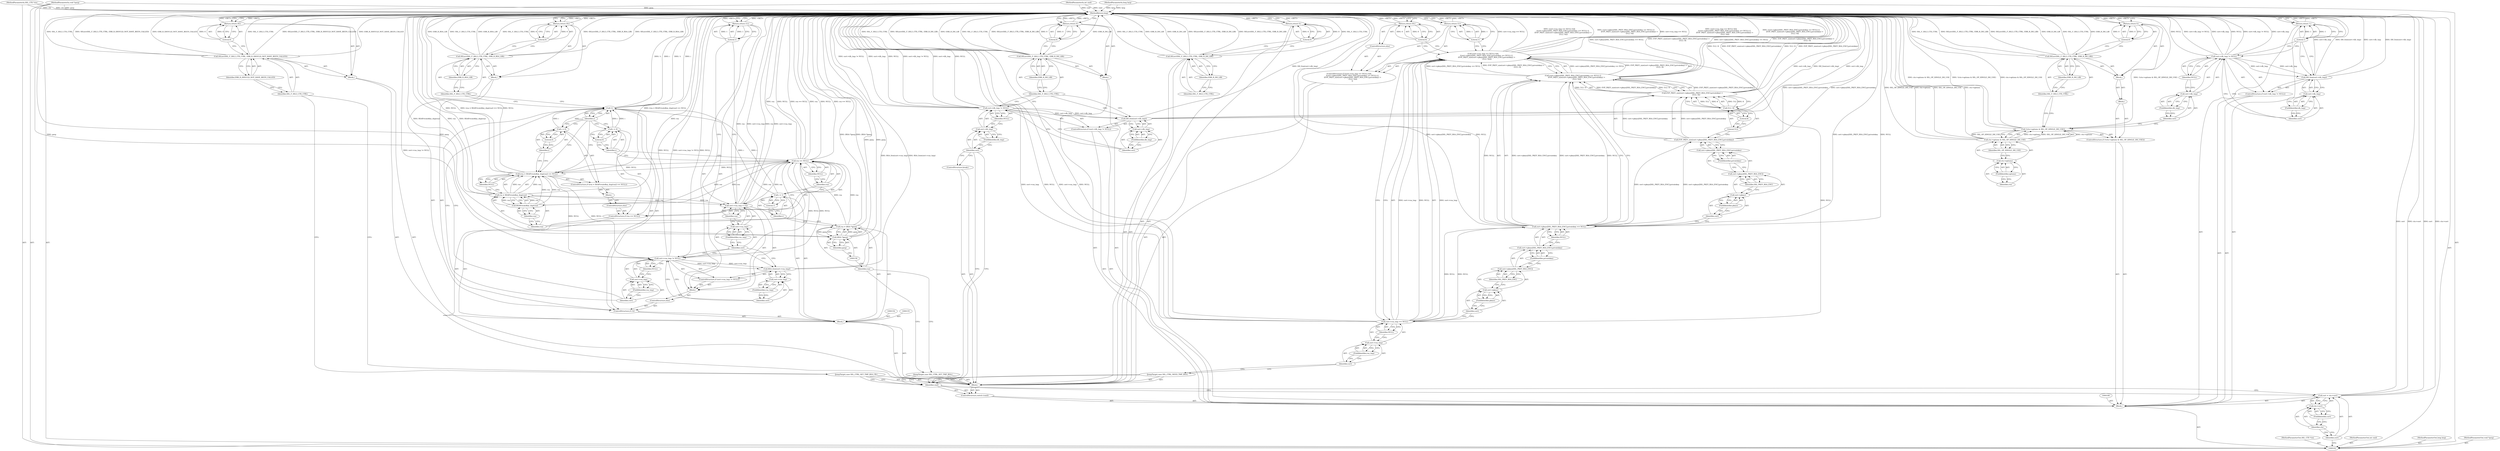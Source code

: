digraph "0_openssl_c5b831f21d0d29d1e517d139d9d101763f60c9a2_0" {
"1000266" [label="(MethodReturn,long)"];
"1000103" [label="(MethodParameterIn,SSL_CTX *ctx)"];
"1000361" [label="(MethodParameterOut,SSL_CTX *ctx)"];
"1000104" [label="(MethodParameterIn,int cmd)"];
"1000362" [label="(MethodParameterOut,int cmd)"];
"1000105" [label="(MethodParameterIn,long larg)"];
"1000363" [label="(MethodParameterOut,long larg)"];
"1000106" [label="(MethodParameterIn,void *parg)"];
"1000364" [label="(MethodParameterOut,void *parg)"];
"1000119" [label="(Call,(cert->rsa_tmp == NULL) &&\n            ((cert->pkeys[SSL_PKEY_RSA_ENC].privatekey == NULL) ||\n             (EVP_PKEY_size(cert->pkeys[SSL_PKEY_RSA_ENC].privatekey) >\n              (512 / 8))))"];
"1000120" [label="(Call,cert->rsa_tmp == NULL)"];
"1000121" [label="(Call,cert->rsa_tmp)"];
"1000122" [label="(Identifier,cert)"];
"1000123" [label="(FieldIdentifier,rsa_tmp)"];
"1000124" [label="(Identifier,NULL)"];
"1000118" [label="(ControlStructure,if ((cert->rsa_tmp == NULL) &&\n            ((cert->pkeys[SSL_PKEY_RSA_ENC].privatekey == NULL) ||\n             (EVP_PKEY_size(cert->pkeys[SSL_PKEY_RSA_ENC].privatekey) >\n              (512 / 8)))\n            ))"];
"1000125" [label="(Call,(cert->pkeys[SSL_PKEY_RSA_ENC].privatekey == NULL) ||\n             (EVP_PKEY_size(cert->pkeys[SSL_PKEY_RSA_ENC].privatekey) >\n              (512 / 8)))"];
"1000126" [label="(Call,cert->pkeys[SSL_PKEY_RSA_ENC].privatekey == NULL)"];
"1000127" [label="(Call,cert->pkeys[SSL_PKEY_RSA_ENC].privatekey)"];
"1000128" [label="(Call,cert->pkeys[SSL_PKEY_RSA_ENC])"];
"1000129" [label="(Call,cert->pkeys)"];
"1000130" [label="(Identifier,cert)"];
"1000131" [label="(FieldIdentifier,pkeys)"];
"1000132" [label="(Identifier,SSL_PKEY_RSA_ENC)"];
"1000133" [label="(FieldIdentifier,privatekey)"];
"1000134" [label="(Identifier,NULL)"];
"1000135" [label="(Call,EVP_PKEY_size(cert->pkeys[SSL_PKEY_RSA_ENC].privatekey) >\n              (512 / 8))"];
"1000136" [label="(Call,EVP_PKEY_size(cert->pkeys[SSL_PKEY_RSA_ENC].privatekey))"];
"1000137" [label="(Call,cert->pkeys[SSL_PKEY_RSA_ENC].privatekey)"];
"1000138" [label="(Call,cert->pkeys[SSL_PKEY_RSA_ENC])"];
"1000139" [label="(Call,cert->pkeys)"];
"1000140" [label="(Identifier,cert)"];
"1000141" [label="(FieldIdentifier,pkeys)"];
"1000142" [label="(Identifier,SSL_PKEY_RSA_ENC)"];
"1000143" [label="(FieldIdentifier,privatekey)"];
"1000144" [label="(Call,512 / 8)"];
"1000145" [label="(Literal,512)"];
"1000146" [label="(Literal,8)"];
"1000147" [label="(Return,return (1);)"];
"1000148" [label="(Literal,1)"];
"1000149" [label="(ControlStructure,else)"];
"1000150" [label="(Return,return (0);)"];
"1000151" [label="(Literal,0)"];
"1000152" [label="(JumpTarget,case SSL_CTRL_SET_TMP_RSA:)"];
"1000107" [label="(Block,)"];
"1000153" [label="(Block,)"];
"1000156" [label="(Call,rsa = (RSA *)parg)"];
"1000157" [label="(Identifier,rsa)"];
"1000158" [label="(Call,(RSA *)parg)"];
"1000160" [label="(Identifier,parg)"];
"1000161" [label="(Call,i = 1)"];
"1000162" [label="(Identifier,i)"];
"1000163" [label="(Literal,1)"];
"1000164" [label="(ControlStructure,if (rsa == NULL))"];
"1000165" [label="(Call,rsa == NULL)"];
"1000166" [label="(Identifier,rsa)"];
"1000167" [label="(Identifier,NULL)"];
"1000168" [label="(Call,i = 0)"];
"1000169" [label="(Identifier,i)"];
"1000170" [label="(Literal,0)"];
"1000171" [label="(ControlStructure,else)"];
"1000172" [label="(Block,)"];
"1000173" [label="(ControlStructure,if ((rsa = RSAPrivateKey_dup(rsa)) == NULL))"];
"1000174" [label="(Call,(rsa = RSAPrivateKey_dup(rsa)) == NULL)"];
"1000175" [label="(Call,rsa = RSAPrivateKey_dup(rsa))"];
"1000176" [label="(Identifier,rsa)"];
"1000177" [label="(Call,RSAPrivateKey_dup(rsa))"];
"1000178" [label="(Identifier,rsa)"];
"1000179" [label="(Identifier,NULL)"];
"1000180" [label="(Call,i = 0)"];
"1000181" [label="(Identifier,i)"];
"1000182" [label="(Literal,0)"];
"1000183" [label="(ControlStructure,if (!i))"];
"1000184" [label="(Call,!i)"];
"1000185" [label="(Identifier,i)"];
"1000186" [label="(Block,)"];
"1000187" [label="(Call,SSLerr(SSL_F_SSL3_CTX_CTRL, ERR_R_RSA_LIB))"];
"1000188" [label="(Identifier,SSL_F_SSL3_CTX_CTRL)"];
"1000189" [label="(Identifier,ERR_R_RSA_LIB)"];
"1000190" [label="(Return,return (0);)"];
"1000191" [label="(Literal,0)"];
"1000192" [label="(ControlStructure,else)"];
"1000193" [label="(Block,)"];
"1000194" [label="(ControlStructure,if (cert->rsa_tmp != NULL))"];
"1000195" [label="(Call,cert->rsa_tmp != NULL)"];
"1000196" [label="(Call,cert->rsa_tmp)"];
"1000197" [label="(Identifier,cert)"];
"1000198" [label="(FieldIdentifier,rsa_tmp)"];
"1000199" [label="(Identifier,NULL)"];
"1000200" [label="(Call,RSA_free(cert->rsa_tmp))"];
"1000201" [label="(Call,cert->rsa_tmp)"];
"1000202" [label="(Identifier,cert)"];
"1000203" [label="(FieldIdentifier,rsa_tmp)"];
"1000204" [label="(Call,cert->rsa_tmp = rsa)"];
"1000205" [label="(Call,cert->rsa_tmp)"];
"1000206" [label="(Identifier,cert)"];
"1000207" [label="(FieldIdentifier,rsa_tmp)"];
"1000208" [label="(Identifier,rsa)"];
"1000209" [label="(Return,return (1);)"];
"1000210" [label="(Literal,1)"];
"1000211" [label="(JumpTarget,case SSL_CTRL_SET_TMP_RSA_CB:)"];
"1000212" [label="(Block,)"];
"1000213" [label="(Call,SSLerr(SSL_F_SSL3_CTX_CTRL, ERR_R_SHOULD_NOT_HAVE_BEEN_CALLED))"];
"1000214" [label="(Identifier,SSL_F_SSL3_CTX_CTRL)"];
"1000215" [label="(Identifier,ERR_R_SHOULD_NOT_HAVE_BEEN_CALLED)"];
"1000216" [label="(Return,return (0);)"];
"1000217" [label="(Literal,0)"];
"1000218" [label="(ControlStructure,break;)"];
"1000111" [label="(Call,ctx->cert)"];
"1000112" [label="(Identifier,ctx)"];
"1000113" [label="(FieldIdentifier,cert)"];
"1000109" [label="(Call,cert = ctx->cert)"];
"1000110" [label="(Identifier,cert)"];
"1000219" [label="(Call,SSLerr(SSL_F_SSL3_CTX_CTRL, ERR_R_DH_LIB))"];
"1000220" [label="(Identifier,SSL_F_SSL3_CTX_CTRL)"];
"1000221" [label="(Identifier,ERR_R_DH_LIB)"];
"1000222" [label="(Return,return 0;)"];
"1000223" [label="(Literal,0)"];
"1000224" [label="(ControlStructure,if (cert->dh_tmp != NULL))"];
"1000225" [label="(Call,cert->dh_tmp != NULL)"];
"1000226" [label="(Call,cert->dh_tmp)"];
"1000227" [label="(Identifier,cert)"];
"1000228" [label="(FieldIdentifier,dh_tmp)"];
"1000229" [label="(Identifier,NULL)"];
"1000230" [label="(Call,DH_free(cert->dh_tmp))"];
"1000231" [label="(Call,cert->dh_tmp)"];
"1000232" [label="(Identifier,cert)"];
"1000233" [label="(FieldIdentifier,dh_tmp)"];
"1000234" [label="(Block,)"];
"1000235" [label="(Call,SSLerr(SSL_F_SSL3_CTX_CTRL, ERR_R_DH_LIB))"];
"1000236" [label="(Identifier,SSL_F_SSL3_CTX_CTRL)"];
"1000237" [label="(Identifier,ERR_R_DH_LIB)"];
"1000238" [label="(Return,return 0;)"];
"1000239" [label="(Literal,0)"];
"1000240" [label="(ControlStructure,if (!(ctx->options & SSL_OP_SINGLE_DH_USE)))"];
"1000241" [label="(Call,!(ctx->options & SSL_OP_SINGLE_DH_USE))"];
"1000242" [label="(Call,ctx->options & SSL_OP_SINGLE_DH_USE)"];
"1000243" [label="(Call,ctx->options)"];
"1000244" [label="(Identifier,ctx)"];
"1000245" [label="(FieldIdentifier,options)"];
"1000246" [label="(Identifier,SSL_OP_SINGLE_DH_USE)"];
"1000247" [label="(Block,)"];
"1000248" [label="(Block,)"];
"1000249" [label="(Call,SSLerr(SSL_F_SSL3_CTX_CTRL, ERR_R_DH_LIB))"];
"1000250" [label="(Identifier,SSL_F_SSL3_CTX_CTRL)"];
"1000251" [label="(Identifier,ERR_R_DH_LIB)"];
"1000252" [label="(Return,return 0;)"];
"1000253" [label="(Literal,0)"];
"1000254" [label="(ControlStructure,if (cert->dh_tmp != NULL))"];
"1000255" [label="(Call,cert->dh_tmp != NULL)"];
"1000256" [label="(Call,cert->dh_tmp)"];
"1000257" [label="(Identifier,cert)"];
"1000258" [label="(FieldIdentifier,dh_tmp)"];
"1000259" [label="(Identifier,NULL)"];
"1000260" [label="(Call,DH_free(cert->dh_tmp))"];
"1000261" [label="(Call,cert->dh_tmp)"];
"1000262" [label="(Identifier,cert)"];
"1000263" [label="(FieldIdentifier,dh_tmp)"];
"1000115" [label="(Identifier,cmd)"];
"1000116" [label="(Block,)"];
"1000114" [label="(ControlStructure,switch (cmd))"];
"1000264" [label="(Return,return 1;)"];
"1000265" [label="(Literal,1)"];
"1000117" [label="(JumpTarget,case SSL_CTRL_NEED_TMP_RSA:)"];
"1000266" -> "1000102"  [label="AST: "];
"1000266" -> "1000147"  [label="CFG: "];
"1000266" -> "1000150"  [label="CFG: "];
"1000266" -> "1000190"  [label="CFG: "];
"1000266" -> "1000209"  [label="CFG: "];
"1000266" -> "1000216"  [label="CFG: "];
"1000266" -> "1000222"  [label="CFG: "];
"1000266" -> "1000238"  [label="CFG: "];
"1000266" -> "1000252"  [label="CFG: "];
"1000266" -> "1000264"  [label="CFG: "];
"1000147" -> "1000266"  [label="DDG: <RET>"];
"1000238" -> "1000266"  [label="DDG: <RET>"];
"1000264" -> "1000266"  [label="DDG: <RET>"];
"1000252" -> "1000266"  [label="DDG: <RET>"];
"1000216" -> "1000266"  [label="DDG: <RET>"];
"1000235" -> "1000266"  [label="DDG: ERR_R_DH_LIB"];
"1000235" -> "1000266"  [label="DDG: SSL_F_SSL3_CTX_CTRL"];
"1000235" -> "1000266"  [label="DDG: SSLerr(SSL_F_SSL3_CTX_CTRL, ERR_R_DH_LIB)"];
"1000184" -> "1000266"  [label="DDG: i"];
"1000184" -> "1000266"  [label="DDG: !i"];
"1000200" -> "1000266"  [label="DDG: RSA_free(cert->rsa_tmp)"];
"1000126" -> "1000266"  [label="DDG: cert->pkeys[SSL_PKEY_RSA_ENC].privatekey"];
"1000126" -> "1000266"  [label="DDG: NULL"];
"1000230" -> "1000266"  [label="DDG: cert->dh_tmp"];
"1000230" -> "1000266"  [label="DDG: DH_free(cert->dh_tmp)"];
"1000195" -> "1000266"  [label="DDG: NULL"];
"1000195" -> "1000266"  [label="DDG: cert->rsa_tmp != NULL"];
"1000255" -> "1000266"  [label="DDG: NULL"];
"1000255" -> "1000266"  [label="DDG: cert->dh_tmp != NULL"];
"1000255" -> "1000266"  [label="DDG: cert->dh_tmp"];
"1000187" -> "1000266"  [label="DDG: SSL_F_SSL3_CTX_CTRL"];
"1000187" -> "1000266"  [label="DDG: SSLerr(SSL_F_SSL3_CTX_CTRL, ERR_R_RSA_LIB)"];
"1000187" -> "1000266"  [label="DDG: ERR_R_RSA_LIB"];
"1000260" -> "1000266"  [label="DDG: DH_free(cert->dh_tmp)"];
"1000260" -> "1000266"  [label="DDG: cert->dh_tmp"];
"1000125" -> "1000266"  [label="DDG: cert->pkeys[SSL_PKEY_RSA_ENC].privatekey == NULL"];
"1000125" -> "1000266"  [label="DDG: EVP_PKEY_size(cert->pkeys[SSL_PKEY_RSA_ENC].privatekey) >\n              (512 / 8)"];
"1000225" -> "1000266"  [label="DDG: cert->dh_tmp != NULL"];
"1000225" -> "1000266"  [label="DDG: cert->dh_tmp"];
"1000225" -> "1000266"  [label="DDG: NULL"];
"1000219" -> "1000266"  [label="DDG: ERR_R_DH_LIB"];
"1000219" -> "1000266"  [label="DDG: SSLerr(SSL_F_SSL3_CTX_CTRL, ERR_R_DH_LIB)"];
"1000219" -> "1000266"  [label="DDG: SSL_F_SSL3_CTX_CTRL"];
"1000249" -> "1000266"  [label="DDG: ERR_R_DH_LIB"];
"1000249" -> "1000266"  [label="DDG: SSL_F_SSL3_CTX_CTRL"];
"1000249" -> "1000266"  [label="DDG: SSLerr(SSL_F_SSL3_CTX_CTRL, ERR_R_DH_LIB)"];
"1000119" -> "1000266"  [label="DDG: (cert->pkeys[SSL_PKEY_RSA_ENC].privatekey == NULL) ||\n             (EVP_PKEY_size(cert->pkeys[SSL_PKEY_RSA_ENC].privatekey) >\n              (512 / 8))"];
"1000119" -> "1000266"  [label="DDG: cert->rsa_tmp == NULL"];
"1000119" -> "1000266"  [label="DDG: (cert->rsa_tmp == NULL) &&\n            ((cert->pkeys[SSL_PKEY_RSA_ENC].privatekey == NULL) ||\n             (EVP_PKEY_size(cert->pkeys[SSL_PKEY_RSA_ENC].privatekey) >\n              (512 / 8)))"];
"1000174" -> "1000266"  [label="DDG: NULL"];
"1000174" -> "1000266"  [label="DDG: (rsa = RSAPrivateKey_dup(rsa)) == NULL"];
"1000104" -> "1000266"  [label="DDG: cmd"];
"1000105" -> "1000266"  [label="DDG: larg"];
"1000158" -> "1000266"  [label="DDG: parg"];
"1000213" -> "1000266"  [label="DDG: SSL_F_SSL3_CTX_CTRL"];
"1000213" -> "1000266"  [label="DDG: SSLerr(SSL_F_SSL3_CTX_CTRL, ERR_R_SHOULD_NOT_HAVE_BEEN_CALLED)"];
"1000213" -> "1000266"  [label="DDG: ERR_R_SHOULD_NOT_HAVE_BEEN_CALLED"];
"1000165" -> "1000266"  [label="DDG: rsa"];
"1000165" -> "1000266"  [label="DDG: NULL"];
"1000165" -> "1000266"  [label="DDG: rsa == NULL"];
"1000135" -> "1000266"  [label="DDG: 512 / 8"];
"1000135" -> "1000266"  [label="DDG: EVP_PKEY_size(cert->pkeys[SSL_PKEY_RSA_ENC].privatekey)"];
"1000156" -> "1000266"  [label="DDG: (RSA *)parg"];
"1000103" -> "1000266"  [label="DDG: ctx"];
"1000120" -> "1000266"  [label="DDG: cert->rsa_tmp"];
"1000120" -> "1000266"  [label="DDG: NULL"];
"1000204" -> "1000266"  [label="DDG: rsa"];
"1000204" -> "1000266"  [label="DDG: cert->rsa_tmp"];
"1000175" -> "1000266"  [label="DDG: rsa"];
"1000175" -> "1000266"  [label="DDG: RSAPrivateKey_dup(rsa)"];
"1000109" -> "1000266"  [label="DDG: cert"];
"1000109" -> "1000266"  [label="DDG: ctx->cert"];
"1000241" -> "1000266"  [label="DDG: ctx->options & SSL_OP_SINGLE_DH_USE"];
"1000241" -> "1000266"  [label="DDG: !(ctx->options & SSL_OP_SINGLE_DH_USE)"];
"1000242" -> "1000266"  [label="DDG: SSL_OP_SINGLE_DH_USE"];
"1000242" -> "1000266"  [label="DDG: ctx->options"];
"1000136" -> "1000266"  [label="DDG: cert->pkeys[SSL_PKEY_RSA_ENC].privatekey"];
"1000106" -> "1000266"  [label="DDG: parg"];
"1000209" -> "1000266"  [label="DDG: <RET>"];
"1000150" -> "1000266"  [label="DDG: <RET>"];
"1000190" -> "1000266"  [label="DDG: <RET>"];
"1000222" -> "1000266"  [label="DDG: <RET>"];
"1000103" -> "1000102"  [label="AST: "];
"1000103" -> "1000266"  [label="DDG: ctx"];
"1000361" -> "1000102"  [label="AST: "];
"1000104" -> "1000102"  [label="AST: "];
"1000104" -> "1000266"  [label="DDG: cmd"];
"1000362" -> "1000102"  [label="AST: "];
"1000105" -> "1000102"  [label="AST: "];
"1000105" -> "1000266"  [label="DDG: larg"];
"1000363" -> "1000102"  [label="AST: "];
"1000106" -> "1000102"  [label="AST: "];
"1000106" -> "1000266"  [label="DDG: parg"];
"1000106" -> "1000158"  [label="DDG: parg"];
"1000364" -> "1000102"  [label="AST: "];
"1000119" -> "1000118"  [label="AST: "];
"1000119" -> "1000120"  [label="CFG: "];
"1000119" -> "1000125"  [label="CFG: "];
"1000120" -> "1000119"  [label="AST: "];
"1000125" -> "1000119"  [label="AST: "];
"1000148" -> "1000119"  [label="CFG: "];
"1000151" -> "1000119"  [label="CFG: "];
"1000119" -> "1000266"  [label="DDG: (cert->pkeys[SSL_PKEY_RSA_ENC].privatekey == NULL) ||\n             (EVP_PKEY_size(cert->pkeys[SSL_PKEY_RSA_ENC].privatekey) >\n              (512 / 8))"];
"1000119" -> "1000266"  [label="DDG: cert->rsa_tmp == NULL"];
"1000119" -> "1000266"  [label="DDG: (cert->rsa_tmp == NULL) &&\n            ((cert->pkeys[SSL_PKEY_RSA_ENC].privatekey == NULL) ||\n             (EVP_PKEY_size(cert->pkeys[SSL_PKEY_RSA_ENC].privatekey) >\n              (512 / 8)))"];
"1000120" -> "1000119"  [label="DDG: cert->rsa_tmp"];
"1000120" -> "1000119"  [label="DDG: NULL"];
"1000125" -> "1000119"  [label="DDG: cert->pkeys[SSL_PKEY_RSA_ENC].privatekey == NULL"];
"1000125" -> "1000119"  [label="DDG: EVP_PKEY_size(cert->pkeys[SSL_PKEY_RSA_ENC].privatekey) >\n              (512 / 8)"];
"1000120" -> "1000119"  [label="AST: "];
"1000120" -> "1000124"  [label="CFG: "];
"1000121" -> "1000120"  [label="AST: "];
"1000124" -> "1000120"  [label="AST: "];
"1000130" -> "1000120"  [label="CFG: "];
"1000119" -> "1000120"  [label="CFG: "];
"1000120" -> "1000266"  [label="DDG: cert->rsa_tmp"];
"1000120" -> "1000266"  [label="DDG: NULL"];
"1000120" -> "1000119"  [label="DDG: cert->rsa_tmp"];
"1000120" -> "1000119"  [label="DDG: NULL"];
"1000120" -> "1000126"  [label="DDG: NULL"];
"1000121" -> "1000120"  [label="AST: "];
"1000121" -> "1000123"  [label="CFG: "];
"1000122" -> "1000121"  [label="AST: "];
"1000123" -> "1000121"  [label="AST: "];
"1000124" -> "1000121"  [label="CFG: "];
"1000122" -> "1000121"  [label="AST: "];
"1000122" -> "1000117"  [label="CFG: "];
"1000123" -> "1000122"  [label="CFG: "];
"1000123" -> "1000121"  [label="AST: "];
"1000123" -> "1000122"  [label="CFG: "];
"1000121" -> "1000123"  [label="CFG: "];
"1000124" -> "1000120"  [label="AST: "];
"1000124" -> "1000121"  [label="CFG: "];
"1000120" -> "1000124"  [label="CFG: "];
"1000118" -> "1000116"  [label="AST: "];
"1000119" -> "1000118"  [label="AST: "];
"1000147" -> "1000118"  [label="AST: "];
"1000149" -> "1000118"  [label="AST: "];
"1000125" -> "1000119"  [label="AST: "];
"1000125" -> "1000126"  [label="CFG: "];
"1000125" -> "1000135"  [label="CFG: "];
"1000126" -> "1000125"  [label="AST: "];
"1000135" -> "1000125"  [label="AST: "];
"1000119" -> "1000125"  [label="CFG: "];
"1000125" -> "1000266"  [label="DDG: cert->pkeys[SSL_PKEY_RSA_ENC].privatekey == NULL"];
"1000125" -> "1000266"  [label="DDG: EVP_PKEY_size(cert->pkeys[SSL_PKEY_RSA_ENC].privatekey) >\n              (512 / 8)"];
"1000125" -> "1000119"  [label="DDG: cert->pkeys[SSL_PKEY_RSA_ENC].privatekey == NULL"];
"1000125" -> "1000119"  [label="DDG: EVP_PKEY_size(cert->pkeys[SSL_PKEY_RSA_ENC].privatekey) >\n              (512 / 8)"];
"1000126" -> "1000125"  [label="DDG: cert->pkeys[SSL_PKEY_RSA_ENC].privatekey"];
"1000126" -> "1000125"  [label="DDG: NULL"];
"1000135" -> "1000125"  [label="DDG: EVP_PKEY_size(cert->pkeys[SSL_PKEY_RSA_ENC].privatekey)"];
"1000135" -> "1000125"  [label="DDG: 512 / 8"];
"1000126" -> "1000125"  [label="AST: "];
"1000126" -> "1000134"  [label="CFG: "];
"1000127" -> "1000126"  [label="AST: "];
"1000134" -> "1000126"  [label="AST: "];
"1000140" -> "1000126"  [label="CFG: "];
"1000125" -> "1000126"  [label="CFG: "];
"1000126" -> "1000266"  [label="DDG: cert->pkeys[SSL_PKEY_RSA_ENC].privatekey"];
"1000126" -> "1000266"  [label="DDG: NULL"];
"1000126" -> "1000125"  [label="DDG: cert->pkeys[SSL_PKEY_RSA_ENC].privatekey"];
"1000126" -> "1000125"  [label="DDG: NULL"];
"1000120" -> "1000126"  [label="DDG: NULL"];
"1000126" -> "1000136"  [label="DDG: cert->pkeys[SSL_PKEY_RSA_ENC].privatekey"];
"1000127" -> "1000126"  [label="AST: "];
"1000127" -> "1000133"  [label="CFG: "];
"1000128" -> "1000127"  [label="AST: "];
"1000133" -> "1000127"  [label="AST: "];
"1000134" -> "1000127"  [label="CFG: "];
"1000128" -> "1000127"  [label="AST: "];
"1000128" -> "1000132"  [label="CFG: "];
"1000129" -> "1000128"  [label="AST: "];
"1000132" -> "1000128"  [label="AST: "];
"1000133" -> "1000128"  [label="CFG: "];
"1000129" -> "1000128"  [label="AST: "];
"1000129" -> "1000131"  [label="CFG: "];
"1000130" -> "1000129"  [label="AST: "];
"1000131" -> "1000129"  [label="AST: "];
"1000132" -> "1000129"  [label="CFG: "];
"1000130" -> "1000129"  [label="AST: "];
"1000130" -> "1000120"  [label="CFG: "];
"1000131" -> "1000130"  [label="CFG: "];
"1000131" -> "1000129"  [label="AST: "];
"1000131" -> "1000130"  [label="CFG: "];
"1000129" -> "1000131"  [label="CFG: "];
"1000132" -> "1000128"  [label="AST: "];
"1000132" -> "1000129"  [label="CFG: "];
"1000128" -> "1000132"  [label="CFG: "];
"1000133" -> "1000127"  [label="AST: "];
"1000133" -> "1000128"  [label="CFG: "];
"1000127" -> "1000133"  [label="CFG: "];
"1000134" -> "1000126"  [label="AST: "];
"1000134" -> "1000127"  [label="CFG: "];
"1000126" -> "1000134"  [label="CFG: "];
"1000135" -> "1000125"  [label="AST: "];
"1000135" -> "1000144"  [label="CFG: "];
"1000136" -> "1000135"  [label="AST: "];
"1000144" -> "1000135"  [label="AST: "];
"1000125" -> "1000135"  [label="CFG: "];
"1000135" -> "1000266"  [label="DDG: 512 / 8"];
"1000135" -> "1000266"  [label="DDG: EVP_PKEY_size(cert->pkeys[SSL_PKEY_RSA_ENC].privatekey)"];
"1000135" -> "1000125"  [label="DDG: EVP_PKEY_size(cert->pkeys[SSL_PKEY_RSA_ENC].privatekey)"];
"1000135" -> "1000125"  [label="DDG: 512 / 8"];
"1000136" -> "1000135"  [label="DDG: cert->pkeys[SSL_PKEY_RSA_ENC].privatekey"];
"1000144" -> "1000135"  [label="DDG: 512"];
"1000144" -> "1000135"  [label="DDG: 8"];
"1000136" -> "1000135"  [label="AST: "];
"1000136" -> "1000137"  [label="CFG: "];
"1000137" -> "1000136"  [label="AST: "];
"1000145" -> "1000136"  [label="CFG: "];
"1000136" -> "1000266"  [label="DDG: cert->pkeys[SSL_PKEY_RSA_ENC].privatekey"];
"1000136" -> "1000135"  [label="DDG: cert->pkeys[SSL_PKEY_RSA_ENC].privatekey"];
"1000126" -> "1000136"  [label="DDG: cert->pkeys[SSL_PKEY_RSA_ENC].privatekey"];
"1000137" -> "1000136"  [label="AST: "];
"1000137" -> "1000143"  [label="CFG: "];
"1000138" -> "1000137"  [label="AST: "];
"1000143" -> "1000137"  [label="AST: "];
"1000136" -> "1000137"  [label="CFG: "];
"1000138" -> "1000137"  [label="AST: "];
"1000138" -> "1000142"  [label="CFG: "];
"1000139" -> "1000138"  [label="AST: "];
"1000142" -> "1000138"  [label="AST: "];
"1000143" -> "1000138"  [label="CFG: "];
"1000139" -> "1000138"  [label="AST: "];
"1000139" -> "1000141"  [label="CFG: "];
"1000140" -> "1000139"  [label="AST: "];
"1000141" -> "1000139"  [label="AST: "];
"1000142" -> "1000139"  [label="CFG: "];
"1000140" -> "1000139"  [label="AST: "];
"1000140" -> "1000126"  [label="CFG: "];
"1000141" -> "1000140"  [label="CFG: "];
"1000141" -> "1000139"  [label="AST: "];
"1000141" -> "1000140"  [label="CFG: "];
"1000139" -> "1000141"  [label="CFG: "];
"1000142" -> "1000138"  [label="AST: "];
"1000142" -> "1000139"  [label="CFG: "];
"1000138" -> "1000142"  [label="CFG: "];
"1000143" -> "1000137"  [label="AST: "];
"1000143" -> "1000138"  [label="CFG: "];
"1000137" -> "1000143"  [label="CFG: "];
"1000144" -> "1000135"  [label="AST: "];
"1000144" -> "1000146"  [label="CFG: "];
"1000145" -> "1000144"  [label="AST: "];
"1000146" -> "1000144"  [label="AST: "];
"1000135" -> "1000144"  [label="CFG: "];
"1000144" -> "1000135"  [label="DDG: 512"];
"1000144" -> "1000135"  [label="DDG: 8"];
"1000145" -> "1000144"  [label="AST: "];
"1000145" -> "1000136"  [label="CFG: "];
"1000146" -> "1000145"  [label="CFG: "];
"1000146" -> "1000144"  [label="AST: "];
"1000146" -> "1000145"  [label="CFG: "];
"1000144" -> "1000146"  [label="CFG: "];
"1000147" -> "1000118"  [label="AST: "];
"1000147" -> "1000148"  [label="CFG: "];
"1000148" -> "1000147"  [label="AST: "];
"1000266" -> "1000147"  [label="CFG: "];
"1000147" -> "1000266"  [label="DDG: <RET>"];
"1000148" -> "1000147"  [label="DDG: 1"];
"1000148" -> "1000147"  [label="AST: "];
"1000148" -> "1000119"  [label="CFG: "];
"1000147" -> "1000148"  [label="CFG: "];
"1000148" -> "1000147"  [label="DDG: 1"];
"1000149" -> "1000118"  [label="AST: "];
"1000150" -> "1000149"  [label="AST: "];
"1000150" -> "1000149"  [label="AST: "];
"1000150" -> "1000151"  [label="CFG: "];
"1000151" -> "1000150"  [label="AST: "];
"1000266" -> "1000150"  [label="CFG: "];
"1000150" -> "1000266"  [label="DDG: <RET>"];
"1000151" -> "1000150"  [label="DDG: 0"];
"1000151" -> "1000150"  [label="AST: "];
"1000151" -> "1000119"  [label="CFG: "];
"1000150" -> "1000151"  [label="CFG: "];
"1000151" -> "1000150"  [label="DDG: 0"];
"1000152" -> "1000116"  [label="AST: "];
"1000152" -> "1000115"  [label="CFG: "];
"1000157" -> "1000152"  [label="CFG: "];
"1000107" -> "1000102"  [label="AST: "];
"1000108" -> "1000107"  [label="AST: "];
"1000109" -> "1000107"  [label="AST: "];
"1000114" -> "1000107"  [label="AST: "];
"1000224" -> "1000107"  [label="AST: "];
"1000234" -> "1000107"  [label="AST: "];
"1000240" -> "1000107"  [label="AST: "];
"1000254" -> "1000107"  [label="AST: "];
"1000264" -> "1000107"  [label="AST: "];
"1000153" -> "1000116"  [label="AST: "];
"1000154" -> "1000153"  [label="AST: "];
"1000155" -> "1000153"  [label="AST: "];
"1000156" -> "1000153"  [label="AST: "];
"1000161" -> "1000153"  [label="AST: "];
"1000164" -> "1000153"  [label="AST: "];
"1000183" -> "1000153"  [label="AST: "];
"1000156" -> "1000153"  [label="AST: "];
"1000156" -> "1000158"  [label="CFG: "];
"1000157" -> "1000156"  [label="AST: "];
"1000158" -> "1000156"  [label="AST: "];
"1000162" -> "1000156"  [label="CFG: "];
"1000156" -> "1000266"  [label="DDG: (RSA *)parg"];
"1000158" -> "1000156"  [label="DDG: parg"];
"1000156" -> "1000165"  [label="DDG: rsa"];
"1000157" -> "1000156"  [label="AST: "];
"1000157" -> "1000152"  [label="CFG: "];
"1000159" -> "1000157"  [label="CFG: "];
"1000158" -> "1000156"  [label="AST: "];
"1000158" -> "1000160"  [label="CFG: "];
"1000159" -> "1000158"  [label="AST: "];
"1000160" -> "1000158"  [label="AST: "];
"1000156" -> "1000158"  [label="CFG: "];
"1000158" -> "1000266"  [label="DDG: parg"];
"1000158" -> "1000156"  [label="DDG: parg"];
"1000106" -> "1000158"  [label="DDG: parg"];
"1000160" -> "1000158"  [label="AST: "];
"1000160" -> "1000159"  [label="CFG: "];
"1000158" -> "1000160"  [label="CFG: "];
"1000161" -> "1000153"  [label="AST: "];
"1000161" -> "1000163"  [label="CFG: "];
"1000162" -> "1000161"  [label="AST: "];
"1000163" -> "1000161"  [label="AST: "];
"1000166" -> "1000161"  [label="CFG: "];
"1000161" -> "1000184"  [label="DDG: i"];
"1000162" -> "1000161"  [label="AST: "];
"1000162" -> "1000156"  [label="CFG: "];
"1000163" -> "1000162"  [label="CFG: "];
"1000163" -> "1000161"  [label="AST: "];
"1000163" -> "1000162"  [label="CFG: "];
"1000161" -> "1000163"  [label="CFG: "];
"1000164" -> "1000153"  [label="AST: "];
"1000165" -> "1000164"  [label="AST: "];
"1000168" -> "1000164"  [label="AST: "];
"1000171" -> "1000164"  [label="AST: "];
"1000165" -> "1000164"  [label="AST: "];
"1000165" -> "1000167"  [label="CFG: "];
"1000166" -> "1000165"  [label="AST: "];
"1000167" -> "1000165"  [label="AST: "];
"1000169" -> "1000165"  [label="CFG: "];
"1000176" -> "1000165"  [label="CFG: "];
"1000165" -> "1000266"  [label="DDG: rsa"];
"1000165" -> "1000266"  [label="DDG: NULL"];
"1000165" -> "1000266"  [label="DDG: rsa == NULL"];
"1000156" -> "1000165"  [label="DDG: rsa"];
"1000165" -> "1000177"  [label="DDG: rsa"];
"1000165" -> "1000174"  [label="DDG: NULL"];
"1000165" -> "1000195"  [label="DDG: NULL"];
"1000165" -> "1000204"  [label="DDG: rsa"];
"1000166" -> "1000165"  [label="AST: "];
"1000166" -> "1000161"  [label="CFG: "];
"1000167" -> "1000166"  [label="CFG: "];
"1000167" -> "1000165"  [label="AST: "];
"1000167" -> "1000166"  [label="CFG: "];
"1000165" -> "1000167"  [label="CFG: "];
"1000168" -> "1000164"  [label="AST: "];
"1000168" -> "1000170"  [label="CFG: "];
"1000169" -> "1000168"  [label="AST: "];
"1000170" -> "1000168"  [label="AST: "];
"1000185" -> "1000168"  [label="CFG: "];
"1000168" -> "1000184"  [label="DDG: i"];
"1000169" -> "1000168"  [label="AST: "];
"1000169" -> "1000165"  [label="CFG: "];
"1000170" -> "1000169"  [label="CFG: "];
"1000170" -> "1000168"  [label="AST: "];
"1000170" -> "1000169"  [label="CFG: "];
"1000168" -> "1000170"  [label="CFG: "];
"1000171" -> "1000164"  [label="AST: "];
"1000172" -> "1000171"  [label="AST: "];
"1000172" -> "1000171"  [label="AST: "];
"1000173" -> "1000172"  [label="AST: "];
"1000173" -> "1000172"  [label="AST: "];
"1000174" -> "1000173"  [label="AST: "];
"1000180" -> "1000173"  [label="AST: "];
"1000174" -> "1000173"  [label="AST: "];
"1000174" -> "1000179"  [label="CFG: "];
"1000175" -> "1000174"  [label="AST: "];
"1000179" -> "1000174"  [label="AST: "];
"1000181" -> "1000174"  [label="CFG: "];
"1000185" -> "1000174"  [label="CFG: "];
"1000174" -> "1000266"  [label="DDG: NULL"];
"1000174" -> "1000266"  [label="DDG: (rsa = RSAPrivateKey_dup(rsa)) == NULL"];
"1000175" -> "1000174"  [label="DDG: rsa"];
"1000177" -> "1000174"  [label="DDG: rsa"];
"1000165" -> "1000174"  [label="DDG: NULL"];
"1000174" -> "1000195"  [label="DDG: NULL"];
"1000175" -> "1000174"  [label="AST: "];
"1000175" -> "1000177"  [label="CFG: "];
"1000176" -> "1000175"  [label="AST: "];
"1000177" -> "1000175"  [label="AST: "];
"1000179" -> "1000175"  [label="CFG: "];
"1000175" -> "1000266"  [label="DDG: rsa"];
"1000175" -> "1000266"  [label="DDG: RSAPrivateKey_dup(rsa)"];
"1000175" -> "1000174"  [label="DDG: rsa"];
"1000177" -> "1000175"  [label="DDG: rsa"];
"1000175" -> "1000204"  [label="DDG: rsa"];
"1000176" -> "1000175"  [label="AST: "];
"1000176" -> "1000165"  [label="CFG: "];
"1000178" -> "1000176"  [label="CFG: "];
"1000177" -> "1000175"  [label="AST: "];
"1000177" -> "1000178"  [label="CFG: "];
"1000178" -> "1000177"  [label="AST: "];
"1000175" -> "1000177"  [label="CFG: "];
"1000177" -> "1000174"  [label="DDG: rsa"];
"1000177" -> "1000175"  [label="DDG: rsa"];
"1000165" -> "1000177"  [label="DDG: rsa"];
"1000178" -> "1000177"  [label="AST: "];
"1000178" -> "1000176"  [label="CFG: "];
"1000177" -> "1000178"  [label="CFG: "];
"1000179" -> "1000174"  [label="AST: "];
"1000179" -> "1000175"  [label="CFG: "];
"1000174" -> "1000179"  [label="CFG: "];
"1000180" -> "1000173"  [label="AST: "];
"1000180" -> "1000182"  [label="CFG: "];
"1000181" -> "1000180"  [label="AST: "];
"1000182" -> "1000180"  [label="AST: "];
"1000185" -> "1000180"  [label="CFG: "];
"1000180" -> "1000184"  [label="DDG: i"];
"1000181" -> "1000180"  [label="AST: "];
"1000181" -> "1000174"  [label="CFG: "];
"1000182" -> "1000181"  [label="CFG: "];
"1000182" -> "1000180"  [label="AST: "];
"1000182" -> "1000181"  [label="CFG: "];
"1000180" -> "1000182"  [label="CFG: "];
"1000183" -> "1000153"  [label="AST: "];
"1000184" -> "1000183"  [label="AST: "];
"1000186" -> "1000183"  [label="AST: "];
"1000192" -> "1000183"  [label="AST: "];
"1000184" -> "1000183"  [label="AST: "];
"1000184" -> "1000185"  [label="CFG: "];
"1000185" -> "1000184"  [label="AST: "];
"1000188" -> "1000184"  [label="CFG: "];
"1000197" -> "1000184"  [label="CFG: "];
"1000184" -> "1000266"  [label="DDG: i"];
"1000184" -> "1000266"  [label="DDG: !i"];
"1000168" -> "1000184"  [label="DDG: i"];
"1000180" -> "1000184"  [label="DDG: i"];
"1000161" -> "1000184"  [label="DDG: i"];
"1000185" -> "1000184"  [label="AST: "];
"1000185" -> "1000168"  [label="CFG: "];
"1000185" -> "1000180"  [label="CFG: "];
"1000185" -> "1000174"  [label="CFG: "];
"1000184" -> "1000185"  [label="CFG: "];
"1000186" -> "1000183"  [label="AST: "];
"1000187" -> "1000186"  [label="AST: "];
"1000190" -> "1000186"  [label="AST: "];
"1000187" -> "1000186"  [label="AST: "];
"1000187" -> "1000189"  [label="CFG: "];
"1000188" -> "1000187"  [label="AST: "];
"1000189" -> "1000187"  [label="AST: "];
"1000191" -> "1000187"  [label="CFG: "];
"1000187" -> "1000266"  [label="DDG: SSL_F_SSL3_CTX_CTRL"];
"1000187" -> "1000266"  [label="DDG: SSLerr(SSL_F_SSL3_CTX_CTRL, ERR_R_RSA_LIB)"];
"1000187" -> "1000266"  [label="DDG: ERR_R_RSA_LIB"];
"1000188" -> "1000187"  [label="AST: "];
"1000188" -> "1000184"  [label="CFG: "];
"1000189" -> "1000188"  [label="CFG: "];
"1000189" -> "1000187"  [label="AST: "];
"1000189" -> "1000188"  [label="CFG: "];
"1000187" -> "1000189"  [label="CFG: "];
"1000190" -> "1000186"  [label="AST: "];
"1000190" -> "1000191"  [label="CFG: "];
"1000191" -> "1000190"  [label="AST: "];
"1000266" -> "1000190"  [label="CFG: "];
"1000190" -> "1000266"  [label="DDG: <RET>"];
"1000191" -> "1000190"  [label="DDG: 0"];
"1000191" -> "1000190"  [label="AST: "];
"1000191" -> "1000187"  [label="CFG: "];
"1000190" -> "1000191"  [label="CFG: "];
"1000191" -> "1000190"  [label="DDG: 0"];
"1000192" -> "1000183"  [label="AST: "];
"1000193" -> "1000192"  [label="AST: "];
"1000193" -> "1000192"  [label="AST: "];
"1000194" -> "1000193"  [label="AST: "];
"1000204" -> "1000193"  [label="AST: "];
"1000209" -> "1000193"  [label="AST: "];
"1000194" -> "1000193"  [label="AST: "];
"1000195" -> "1000194"  [label="AST: "];
"1000200" -> "1000194"  [label="AST: "];
"1000195" -> "1000194"  [label="AST: "];
"1000195" -> "1000199"  [label="CFG: "];
"1000196" -> "1000195"  [label="AST: "];
"1000199" -> "1000195"  [label="AST: "];
"1000202" -> "1000195"  [label="CFG: "];
"1000206" -> "1000195"  [label="CFG: "];
"1000195" -> "1000266"  [label="DDG: NULL"];
"1000195" -> "1000266"  [label="DDG: cert->rsa_tmp != NULL"];
"1000174" -> "1000195"  [label="DDG: NULL"];
"1000165" -> "1000195"  [label="DDG: NULL"];
"1000195" -> "1000200"  [label="DDG: cert->rsa_tmp"];
"1000196" -> "1000195"  [label="AST: "];
"1000196" -> "1000198"  [label="CFG: "];
"1000197" -> "1000196"  [label="AST: "];
"1000198" -> "1000196"  [label="AST: "];
"1000199" -> "1000196"  [label="CFG: "];
"1000197" -> "1000196"  [label="AST: "];
"1000197" -> "1000184"  [label="CFG: "];
"1000198" -> "1000197"  [label="CFG: "];
"1000198" -> "1000196"  [label="AST: "];
"1000198" -> "1000197"  [label="CFG: "];
"1000196" -> "1000198"  [label="CFG: "];
"1000199" -> "1000195"  [label="AST: "];
"1000199" -> "1000196"  [label="CFG: "];
"1000195" -> "1000199"  [label="CFG: "];
"1000200" -> "1000194"  [label="AST: "];
"1000200" -> "1000201"  [label="CFG: "];
"1000201" -> "1000200"  [label="AST: "];
"1000206" -> "1000200"  [label="CFG: "];
"1000200" -> "1000266"  [label="DDG: RSA_free(cert->rsa_tmp)"];
"1000195" -> "1000200"  [label="DDG: cert->rsa_tmp"];
"1000201" -> "1000200"  [label="AST: "];
"1000201" -> "1000203"  [label="CFG: "];
"1000202" -> "1000201"  [label="AST: "];
"1000203" -> "1000201"  [label="AST: "];
"1000200" -> "1000201"  [label="CFG: "];
"1000202" -> "1000201"  [label="AST: "];
"1000202" -> "1000195"  [label="CFG: "];
"1000203" -> "1000202"  [label="CFG: "];
"1000203" -> "1000201"  [label="AST: "];
"1000203" -> "1000202"  [label="CFG: "];
"1000201" -> "1000203"  [label="CFG: "];
"1000204" -> "1000193"  [label="AST: "];
"1000204" -> "1000208"  [label="CFG: "];
"1000205" -> "1000204"  [label="AST: "];
"1000208" -> "1000204"  [label="AST: "];
"1000210" -> "1000204"  [label="CFG: "];
"1000204" -> "1000266"  [label="DDG: rsa"];
"1000204" -> "1000266"  [label="DDG: cert->rsa_tmp"];
"1000165" -> "1000204"  [label="DDG: rsa"];
"1000175" -> "1000204"  [label="DDG: rsa"];
"1000205" -> "1000204"  [label="AST: "];
"1000205" -> "1000207"  [label="CFG: "];
"1000206" -> "1000205"  [label="AST: "];
"1000207" -> "1000205"  [label="AST: "];
"1000208" -> "1000205"  [label="CFG: "];
"1000206" -> "1000205"  [label="AST: "];
"1000206" -> "1000200"  [label="CFG: "];
"1000206" -> "1000195"  [label="CFG: "];
"1000207" -> "1000206"  [label="CFG: "];
"1000207" -> "1000205"  [label="AST: "];
"1000207" -> "1000206"  [label="CFG: "];
"1000205" -> "1000207"  [label="CFG: "];
"1000208" -> "1000204"  [label="AST: "];
"1000208" -> "1000205"  [label="CFG: "];
"1000204" -> "1000208"  [label="CFG: "];
"1000209" -> "1000193"  [label="AST: "];
"1000209" -> "1000210"  [label="CFG: "];
"1000210" -> "1000209"  [label="AST: "];
"1000266" -> "1000209"  [label="CFG: "];
"1000209" -> "1000266"  [label="DDG: <RET>"];
"1000210" -> "1000209"  [label="DDG: 1"];
"1000210" -> "1000209"  [label="AST: "];
"1000210" -> "1000204"  [label="CFG: "];
"1000209" -> "1000210"  [label="CFG: "];
"1000210" -> "1000209"  [label="DDG: 1"];
"1000211" -> "1000116"  [label="AST: "];
"1000211" -> "1000115"  [label="CFG: "];
"1000214" -> "1000211"  [label="CFG: "];
"1000212" -> "1000116"  [label="AST: "];
"1000213" -> "1000212"  [label="AST: "];
"1000216" -> "1000212"  [label="AST: "];
"1000213" -> "1000212"  [label="AST: "];
"1000213" -> "1000215"  [label="CFG: "];
"1000214" -> "1000213"  [label="AST: "];
"1000215" -> "1000213"  [label="AST: "];
"1000217" -> "1000213"  [label="CFG: "];
"1000213" -> "1000266"  [label="DDG: SSL_F_SSL3_CTX_CTRL"];
"1000213" -> "1000266"  [label="DDG: SSLerr(SSL_F_SSL3_CTX_CTRL, ERR_R_SHOULD_NOT_HAVE_BEEN_CALLED)"];
"1000213" -> "1000266"  [label="DDG: ERR_R_SHOULD_NOT_HAVE_BEEN_CALLED"];
"1000214" -> "1000213"  [label="AST: "];
"1000214" -> "1000211"  [label="CFG: "];
"1000215" -> "1000214"  [label="CFG: "];
"1000215" -> "1000213"  [label="AST: "];
"1000215" -> "1000214"  [label="CFG: "];
"1000213" -> "1000215"  [label="CFG: "];
"1000216" -> "1000212"  [label="AST: "];
"1000216" -> "1000217"  [label="CFG: "];
"1000217" -> "1000216"  [label="AST: "];
"1000266" -> "1000216"  [label="CFG: "];
"1000216" -> "1000266"  [label="DDG: <RET>"];
"1000217" -> "1000216"  [label="DDG: 0"];
"1000217" -> "1000216"  [label="AST: "];
"1000217" -> "1000213"  [label="CFG: "];
"1000216" -> "1000217"  [label="CFG: "];
"1000217" -> "1000216"  [label="DDG: 0"];
"1000218" -> "1000116"  [label="AST: "];
"1000227" -> "1000218"  [label="CFG: "];
"1000111" -> "1000109"  [label="AST: "];
"1000111" -> "1000113"  [label="CFG: "];
"1000112" -> "1000111"  [label="AST: "];
"1000113" -> "1000111"  [label="AST: "];
"1000109" -> "1000111"  [label="CFG: "];
"1000112" -> "1000111"  [label="AST: "];
"1000112" -> "1000110"  [label="CFG: "];
"1000113" -> "1000112"  [label="CFG: "];
"1000113" -> "1000111"  [label="AST: "];
"1000113" -> "1000112"  [label="CFG: "];
"1000111" -> "1000113"  [label="CFG: "];
"1000109" -> "1000107"  [label="AST: "];
"1000109" -> "1000111"  [label="CFG: "];
"1000110" -> "1000109"  [label="AST: "];
"1000111" -> "1000109"  [label="AST: "];
"1000115" -> "1000109"  [label="CFG: "];
"1000109" -> "1000266"  [label="DDG: cert"];
"1000109" -> "1000266"  [label="DDG: ctx->cert"];
"1000110" -> "1000109"  [label="AST: "];
"1000110" -> "1000102"  [label="CFG: "];
"1000112" -> "1000110"  [label="CFG: "];
"1000219" -> "1000116"  [label="AST: "];
"1000219" -> "1000221"  [label="CFG: "];
"1000220" -> "1000219"  [label="AST: "];
"1000221" -> "1000219"  [label="AST: "];
"1000223" -> "1000219"  [label="CFG: "];
"1000219" -> "1000266"  [label="DDG: ERR_R_DH_LIB"];
"1000219" -> "1000266"  [label="DDG: SSLerr(SSL_F_SSL3_CTX_CTRL, ERR_R_DH_LIB)"];
"1000219" -> "1000266"  [label="DDG: SSL_F_SSL3_CTX_CTRL"];
"1000220" -> "1000219"  [label="AST: "];
"1000221" -> "1000220"  [label="CFG: "];
"1000221" -> "1000219"  [label="AST: "];
"1000221" -> "1000220"  [label="CFG: "];
"1000219" -> "1000221"  [label="CFG: "];
"1000222" -> "1000116"  [label="AST: "];
"1000222" -> "1000223"  [label="CFG: "];
"1000223" -> "1000222"  [label="AST: "];
"1000266" -> "1000222"  [label="CFG: "];
"1000222" -> "1000266"  [label="DDG: <RET>"];
"1000223" -> "1000222"  [label="DDG: 0"];
"1000223" -> "1000222"  [label="AST: "];
"1000223" -> "1000219"  [label="CFG: "];
"1000222" -> "1000223"  [label="CFG: "];
"1000223" -> "1000222"  [label="DDG: 0"];
"1000224" -> "1000107"  [label="AST: "];
"1000225" -> "1000224"  [label="AST: "];
"1000230" -> "1000224"  [label="AST: "];
"1000225" -> "1000224"  [label="AST: "];
"1000225" -> "1000229"  [label="CFG: "];
"1000226" -> "1000225"  [label="AST: "];
"1000229" -> "1000225"  [label="AST: "];
"1000232" -> "1000225"  [label="CFG: "];
"1000236" -> "1000225"  [label="CFG: "];
"1000225" -> "1000266"  [label="DDG: cert->dh_tmp != NULL"];
"1000225" -> "1000266"  [label="DDG: cert->dh_tmp"];
"1000225" -> "1000266"  [label="DDG: NULL"];
"1000225" -> "1000230"  [label="DDG: cert->dh_tmp"];
"1000226" -> "1000225"  [label="AST: "];
"1000226" -> "1000228"  [label="CFG: "];
"1000227" -> "1000226"  [label="AST: "];
"1000228" -> "1000226"  [label="AST: "];
"1000229" -> "1000226"  [label="CFG: "];
"1000227" -> "1000226"  [label="AST: "];
"1000227" -> "1000115"  [label="CFG: "];
"1000227" -> "1000218"  [label="CFG: "];
"1000228" -> "1000227"  [label="CFG: "];
"1000228" -> "1000226"  [label="AST: "];
"1000228" -> "1000227"  [label="CFG: "];
"1000226" -> "1000228"  [label="CFG: "];
"1000229" -> "1000225"  [label="AST: "];
"1000229" -> "1000226"  [label="CFG: "];
"1000225" -> "1000229"  [label="CFG: "];
"1000230" -> "1000224"  [label="AST: "];
"1000230" -> "1000231"  [label="CFG: "];
"1000231" -> "1000230"  [label="AST: "];
"1000236" -> "1000230"  [label="CFG: "];
"1000230" -> "1000266"  [label="DDG: cert->dh_tmp"];
"1000230" -> "1000266"  [label="DDG: DH_free(cert->dh_tmp)"];
"1000225" -> "1000230"  [label="DDG: cert->dh_tmp"];
"1000231" -> "1000230"  [label="AST: "];
"1000231" -> "1000233"  [label="CFG: "];
"1000232" -> "1000231"  [label="AST: "];
"1000233" -> "1000231"  [label="AST: "];
"1000230" -> "1000231"  [label="CFG: "];
"1000232" -> "1000231"  [label="AST: "];
"1000232" -> "1000225"  [label="CFG: "];
"1000233" -> "1000232"  [label="CFG: "];
"1000233" -> "1000231"  [label="AST: "];
"1000233" -> "1000232"  [label="CFG: "];
"1000231" -> "1000233"  [label="CFG: "];
"1000234" -> "1000107"  [label="AST: "];
"1000235" -> "1000234"  [label="AST: "];
"1000238" -> "1000234"  [label="AST: "];
"1000235" -> "1000234"  [label="AST: "];
"1000235" -> "1000237"  [label="CFG: "];
"1000236" -> "1000235"  [label="AST: "];
"1000237" -> "1000235"  [label="AST: "];
"1000239" -> "1000235"  [label="CFG: "];
"1000235" -> "1000266"  [label="DDG: ERR_R_DH_LIB"];
"1000235" -> "1000266"  [label="DDG: SSL_F_SSL3_CTX_CTRL"];
"1000235" -> "1000266"  [label="DDG: SSLerr(SSL_F_SSL3_CTX_CTRL, ERR_R_DH_LIB)"];
"1000236" -> "1000235"  [label="AST: "];
"1000236" -> "1000230"  [label="CFG: "];
"1000236" -> "1000225"  [label="CFG: "];
"1000237" -> "1000236"  [label="CFG: "];
"1000237" -> "1000235"  [label="AST: "];
"1000237" -> "1000236"  [label="CFG: "];
"1000235" -> "1000237"  [label="CFG: "];
"1000238" -> "1000234"  [label="AST: "];
"1000238" -> "1000239"  [label="CFG: "];
"1000239" -> "1000238"  [label="AST: "];
"1000266" -> "1000238"  [label="CFG: "];
"1000238" -> "1000266"  [label="DDG: <RET>"];
"1000239" -> "1000238"  [label="DDG: 0"];
"1000239" -> "1000238"  [label="AST: "];
"1000239" -> "1000235"  [label="CFG: "];
"1000238" -> "1000239"  [label="CFG: "];
"1000239" -> "1000238"  [label="DDG: 0"];
"1000240" -> "1000107"  [label="AST: "];
"1000241" -> "1000240"  [label="AST: "];
"1000247" -> "1000240"  [label="AST: "];
"1000241" -> "1000240"  [label="AST: "];
"1000241" -> "1000242"  [label="CFG: "];
"1000242" -> "1000241"  [label="AST: "];
"1000250" -> "1000241"  [label="CFG: "];
"1000257" -> "1000241"  [label="CFG: "];
"1000241" -> "1000266"  [label="DDG: ctx->options & SSL_OP_SINGLE_DH_USE"];
"1000241" -> "1000266"  [label="DDG: !(ctx->options & SSL_OP_SINGLE_DH_USE)"];
"1000242" -> "1000241"  [label="DDG: ctx->options"];
"1000242" -> "1000241"  [label="DDG: SSL_OP_SINGLE_DH_USE"];
"1000242" -> "1000241"  [label="AST: "];
"1000242" -> "1000246"  [label="CFG: "];
"1000243" -> "1000242"  [label="AST: "];
"1000246" -> "1000242"  [label="AST: "];
"1000241" -> "1000242"  [label="CFG: "];
"1000242" -> "1000266"  [label="DDG: SSL_OP_SINGLE_DH_USE"];
"1000242" -> "1000266"  [label="DDG: ctx->options"];
"1000242" -> "1000241"  [label="DDG: ctx->options"];
"1000242" -> "1000241"  [label="DDG: SSL_OP_SINGLE_DH_USE"];
"1000243" -> "1000242"  [label="AST: "];
"1000243" -> "1000245"  [label="CFG: "];
"1000244" -> "1000243"  [label="AST: "];
"1000245" -> "1000243"  [label="AST: "];
"1000246" -> "1000243"  [label="CFG: "];
"1000244" -> "1000243"  [label="AST: "];
"1000245" -> "1000244"  [label="CFG: "];
"1000245" -> "1000243"  [label="AST: "];
"1000245" -> "1000244"  [label="CFG: "];
"1000243" -> "1000245"  [label="CFG: "];
"1000246" -> "1000242"  [label="AST: "];
"1000246" -> "1000243"  [label="CFG: "];
"1000242" -> "1000246"  [label="CFG: "];
"1000247" -> "1000240"  [label="AST: "];
"1000248" -> "1000247"  [label="AST: "];
"1000248" -> "1000247"  [label="AST: "];
"1000249" -> "1000248"  [label="AST: "];
"1000252" -> "1000248"  [label="AST: "];
"1000249" -> "1000248"  [label="AST: "];
"1000249" -> "1000251"  [label="CFG: "];
"1000250" -> "1000249"  [label="AST: "];
"1000251" -> "1000249"  [label="AST: "];
"1000253" -> "1000249"  [label="CFG: "];
"1000249" -> "1000266"  [label="DDG: ERR_R_DH_LIB"];
"1000249" -> "1000266"  [label="DDG: SSL_F_SSL3_CTX_CTRL"];
"1000249" -> "1000266"  [label="DDG: SSLerr(SSL_F_SSL3_CTX_CTRL, ERR_R_DH_LIB)"];
"1000250" -> "1000249"  [label="AST: "];
"1000250" -> "1000241"  [label="CFG: "];
"1000251" -> "1000250"  [label="CFG: "];
"1000251" -> "1000249"  [label="AST: "];
"1000251" -> "1000250"  [label="CFG: "];
"1000249" -> "1000251"  [label="CFG: "];
"1000252" -> "1000248"  [label="AST: "];
"1000252" -> "1000253"  [label="CFG: "];
"1000253" -> "1000252"  [label="AST: "];
"1000266" -> "1000252"  [label="CFG: "];
"1000252" -> "1000266"  [label="DDG: <RET>"];
"1000253" -> "1000252"  [label="DDG: 0"];
"1000253" -> "1000252"  [label="AST: "];
"1000253" -> "1000249"  [label="CFG: "];
"1000252" -> "1000253"  [label="CFG: "];
"1000253" -> "1000252"  [label="DDG: 0"];
"1000254" -> "1000107"  [label="AST: "];
"1000255" -> "1000254"  [label="AST: "];
"1000260" -> "1000254"  [label="AST: "];
"1000255" -> "1000254"  [label="AST: "];
"1000255" -> "1000259"  [label="CFG: "];
"1000256" -> "1000255"  [label="AST: "];
"1000259" -> "1000255"  [label="AST: "];
"1000262" -> "1000255"  [label="CFG: "];
"1000265" -> "1000255"  [label="CFG: "];
"1000255" -> "1000266"  [label="DDG: NULL"];
"1000255" -> "1000266"  [label="DDG: cert->dh_tmp != NULL"];
"1000255" -> "1000266"  [label="DDG: cert->dh_tmp"];
"1000255" -> "1000260"  [label="DDG: cert->dh_tmp"];
"1000256" -> "1000255"  [label="AST: "];
"1000256" -> "1000258"  [label="CFG: "];
"1000257" -> "1000256"  [label="AST: "];
"1000258" -> "1000256"  [label="AST: "];
"1000259" -> "1000256"  [label="CFG: "];
"1000257" -> "1000256"  [label="AST: "];
"1000257" -> "1000241"  [label="CFG: "];
"1000258" -> "1000257"  [label="CFG: "];
"1000258" -> "1000256"  [label="AST: "];
"1000258" -> "1000257"  [label="CFG: "];
"1000256" -> "1000258"  [label="CFG: "];
"1000259" -> "1000255"  [label="AST: "];
"1000259" -> "1000256"  [label="CFG: "];
"1000255" -> "1000259"  [label="CFG: "];
"1000260" -> "1000254"  [label="AST: "];
"1000260" -> "1000261"  [label="CFG: "];
"1000261" -> "1000260"  [label="AST: "];
"1000265" -> "1000260"  [label="CFG: "];
"1000260" -> "1000266"  [label="DDG: DH_free(cert->dh_tmp)"];
"1000260" -> "1000266"  [label="DDG: cert->dh_tmp"];
"1000255" -> "1000260"  [label="DDG: cert->dh_tmp"];
"1000261" -> "1000260"  [label="AST: "];
"1000261" -> "1000263"  [label="CFG: "];
"1000262" -> "1000261"  [label="AST: "];
"1000263" -> "1000261"  [label="AST: "];
"1000260" -> "1000261"  [label="CFG: "];
"1000262" -> "1000261"  [label="AST: "];
"1000262" -> "1000255"  [label="CFG: "];
"1000263" -> "1000262"  [label="CFG: "];
"1000263" -> "1000261"  [label="AST: "];
"1000263" -> "1000262"  [label="CFG: "];
"1000261" -> "1000263"  [label="CFG: "];
"1000115" -> "1000114"  [label="AST: "];
"1000115" -> "1000109"  [label="CFG: "];
"1000117" -> "1000115"  [label="CFG: "];
"1000152" -> "1000115"  [label="CFG: "];
"1000211" -> "1000115"  [label="CFG: "];
"1000227" -> "1000115"  [label="CFG: "];
"1000116" -> "1000114"  [label="AST: "];
"1000117" -> "1000116"  [label="AST: "];
"1000118" -> "1000116"  [label="AST: "];
"1000152" -> "1000116"  [label="AST: "];
"1000153" -> "1000116"  [label="AST: "];
"1000211" -> "1000116"  [label="AST: "];
"1000212" -> "1000116"  [label="AST: "];
"1000218" -> "1000116"  [label="AST: "];
"1000219" -> "1000116"  [label="AST: "];
"1000222" -> "1000116"  [label="AST: "];
"1000114" -> "1000107"  [label="AST: "];
"1000115" -> "1000114"  [label="AST: "];
"1000116" -> "1000114"  [label="AST: "];
"1000264" -> "1000107"  [label="AST: "];
"1000264" -> "1000265"  [label="CFG: "];
"1000265" -> "1000264"  [label="AST: "];
"1000266" -> "1000264"  [label="CFG: "];
"1000264" -> "1000266"  [label="DDG: <RET>"];
"1000265" -> "1000264"  [label="DDG: 1"];
"1000265" -> "1000264"  [label="AST: "];
"1000265" -> "1000260"  [label="CFG: "];
"1000265" -> "1000255"  [label="CFG: "];
"1000264" -> "1000265"  [label="CFG: "];
"1000265" -> "1000264"  [label="DDG: 1"];
"1000117" -> "1000116"  [label="AST: "];
"1000117" -> "1000115"  [label="CFG: "];
"1000122" -> "1000117"  [label="CFG: "];
}
